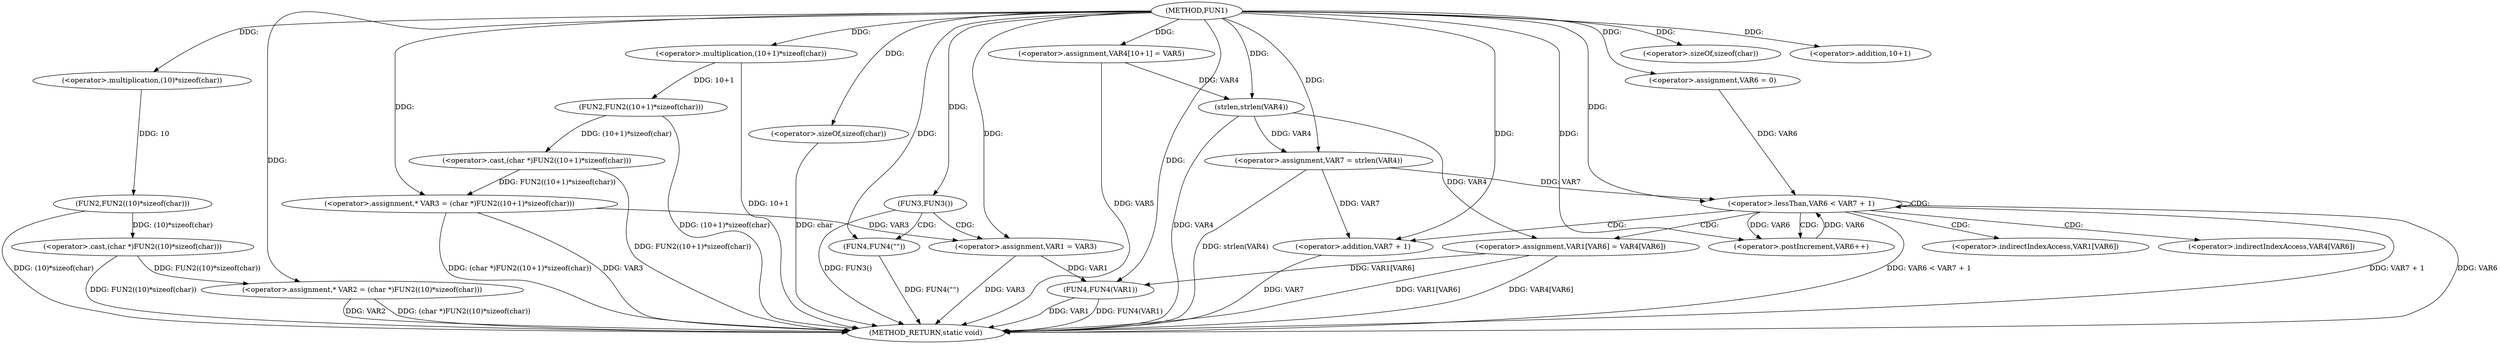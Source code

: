 digraph FUN1 {  
"1000100" [label = "(METHOD,FUN1)" ]
"1000167" [label = "(METHOD_RETURN,static void)" ]
"1000104" [label = "(<operator>.assignment,* VAR2 = (char *)FUN2((10)*sizeof(char)))" ]
"1000106" [label = "(<operator>.cast,(char *)FUN2((10)*sizeof(char)))" ]
"1000108" [label = "(FUN2,FUN2((10)*sizeof(char)))" ]
"1000109" [label = "(<operator>.multiplication,(10)*sizeof(char))" ]
"1000111" [label = "(<operator>.sizeOf,sizeof(char))" ]
"1000114" [label = "(<operator>.assignment,* VAR3 = (char *)FUN2((10+1)*sizeof(char)))" ]
"1000116" [label = "(<operator>.cast,(char *)FUN2((10+1)*sizeof(char)))" ]
"1000118" [label = "(FUN2,FUN2((10+1)*sizeof(char)))" ]
"1000119" [label = "(<operator>.multiplication,(10+1)*sizeof(char))" ]
"1000120" [label = "(<operator>.addition,10+1)" ]
"1000123" [label = "(<operator>.sizeOf,sizeof(char))" ]
"1000126" [label = "(FUN3,FUN3())" ]
"1000128" [label = "(FUN4,FUN4(\"\"))" ]
"1000132" [label = "(<operator>.assignment,VAR1 = VAR3)" ]
"1000137" [label = "(<operator>.assignment,VAR4[10+1] = VAR5)" ]
"1000142" [label = "(<operator>.assignment,VAR7 = strlen(VAR4))" ]
"1000144" [label = "(strlen,strlen(VAR4))" ]
"1000147" [label = "(<operator>.assignment,VAR6 = 0)" ]
"1000150" [label = "(<operator>.lessThan,VAR6 < VAR7 + 1)" ]
"1000152" [label = "(<operator>.addition,VAR7 + 1)" ]
"1000155" [label = "(<operator>.postIncrement,VAR6++)" ]
"1000158" [label = "(<operator>.assignment,VAR1[VAR6] = VAR4[VAR6])" ]
"1000165" [label = "(FUN4,FUN4(VAR1))" ]
"1000159" [label = "(<operator>.indirectIndexAccess,VAR1[VAR6])" ]
"1000162" [label = "(<operator>.indirectIndexAccess,VAR4[VAR6])" ]
  "1000158" -> "1000167"  [ label = "DDG: VAR1[VAR6]"] 
  "1000126" -> "1000167"  [ label = "DDG: FUN3()"] 
  "1000106" -> "1000167"  [ label = "DDG: FUN2((10)*sizeof(char))"] 
  "1000150" -> "1000167"  [ label = "DDG: VAR6"] 
  "1000104" -> "1000167"  [ label = "DDG: VAR2"] 
  "1000114" -> "1000167"  [ label = "DDG: VAR3"] 
  "1000152" -> "1000167"  [ label = "DDG: VAR7"] 
  "1000116" -> "1000167"  [ label = "DDG: FUN2((10+1)*sizeof(char))"] 
  "1000119" -> "1000167"  [ label = "DDG: 10+1"] 
  "1000144" -> "1000167"  [ label = "DDG: VAR4"] 
  "1000150" -> "1000167"  [ label = "DDG: VAR6 < VAR7 + 1"] 
  "1000128" -> "1000167"  [ label = "DDG: FUN4(\"\")"] 
  "1000118" -> "1000167"  [ label = "DDG: (10+1)*sizeof(char)"] 
  "1000158" -> "1000167"  [ label = "DDG: VAR4[VAR6]"] 
  "1000137" -> "1000167"  [ label = "DDG: VAR5"] 
  "1000165" -> "1000167"  [ label = "DDG: VAR1"] 
  "1000150" -> "1000167"  [ label = "DDG: VAR7 + 1"] 
  "1000142" -> "1000167"  [ label = "DDG: strlen(VAR4)"] 
  "1000132" -> "1000167"  [ label = "DDG: VAR3"] 
  "1000114" -> "1000167"  [ label = "DDG: (char *)FUN2((10+1)*sizeof(char))"] 
  "1000104" -> "1000167"  [ label = "DDG: (char *)FUN2((10)*sizeof(char))"] 
  "1000108" -> "1000167"  [ label = "DDG: (10)*sizeof(char)"] 
  "1000123" -> "1000167"  [ label = "DDG: char"] 
  "1000165" -> "1000167"  [ label = "DDG: FUN4(VAR1)"] 
  "1000106" -> "1000104"  [ label = "DDG: FUN2((10)*sizeof(char))"] 
  "1000100" -> "1000104"  [ label = "DDG: "] 
  "1000108" -> "1000106"  [ label = "DDG: (10)*sizeof(char)"] 
  "1000109" -> "1000108"  [ label = "DDG: 10"] 
  "1000100" -> "1000109"  [ label = "DDG: "] 
  "1000100" -> "1000111"  [ label = "DDG: "] 
  "1000116" -> "1000114"  [ label = "DDG: FUN2((10+1)*sizeof(char))"] 
  "1000100" -> "1000114"  [ label = "DDG: "] 
  "1000118" -> "1000116"  [ label = "DDG: (10+1)*sizeof(char)"] 
  "1000119" -> "1000118"  [ label = "DDG: 10+1"] 
  "1000100" -> "1000119"  [ label = "DDG: "] 
  "1000100" -> "1000120"  [ label = "DDG: "] 
  "1000100" -> "1000123"  [ label = "DDG: "] 
  "1000100" -> "1000126"  [ label = "DDG: "] 
  "1000100" -> "1000128"  [ label = "DDG: "] 
  "1000114" -> "1000132"  [ label = "DDG: VAR3"] 
  "1000100" -> "1000132"  [ label = "DDG: "] 
  "1000100" -> "1000137"  [ label = "DDG: "] 
  "1000144" -> "1000142"  [ label = "DDG: VAR4"] 
  "1000100" -> "1000142"  [ label = "DDG: "] 
  "1000137" -> "1000144"  [ label = "DDG: VAR4"] 
  "1000100" -> "1000144"  [ label = "DDG: "] 
  "1000100" -> "1000147"  [ label = "DDG: "] 
  "1000147" -> "1000150"  [ label = "DDG: VAR6"] 
  "1000155" -> "1000150"  [ label = "DDG: VAR6"] 
  "1000100" -> "1000150"  [ label = "DDG: "] 
  "1000142" -> "1000150"  [ label = "DDG: VAR7"] 
  "1000142" -> "1000152"  [ label = "DDG: VAR7"] 
  "1000100" -> "1000152"  [ label = "DDG: "] 
  "1000150" -> "1000155"  [ label = "DDG: VAR6"] 
  "1000100" -> "1000155"  [ label = "DDG: "] 
  "1000144" -> "1000158"  [ label = "DDG: VAR4"] 
  "1000158" -> "1000165"  [ label = "DDG: VAR1[VAR6]"] 
  "1000132" -> "1000165"  [ label = "DDG: VAR1"] 
  "1000100" -> "1000165"  [ label = "DDG: "] 
  "1000126" -> "1000132"  [ label = "CDG: "] 
  "1000126" -> "1000128"  [ label = "CDG: "] 
  "1000150" -> "1000155"  [ label = "CDG: "] 
  "1000150" -> "1000152"  [ label = "CDG: "] 
  "1000150" -> "1000150"  [ label = "CDG: "] 
  "1000150" -> "1000162"  [ label = "CDG: "] 
  "1000150" -> "1000159"  [ label = "CDG: "] 
  "1000150" -> "1000158"  [ label = "CDG: "] 
}
